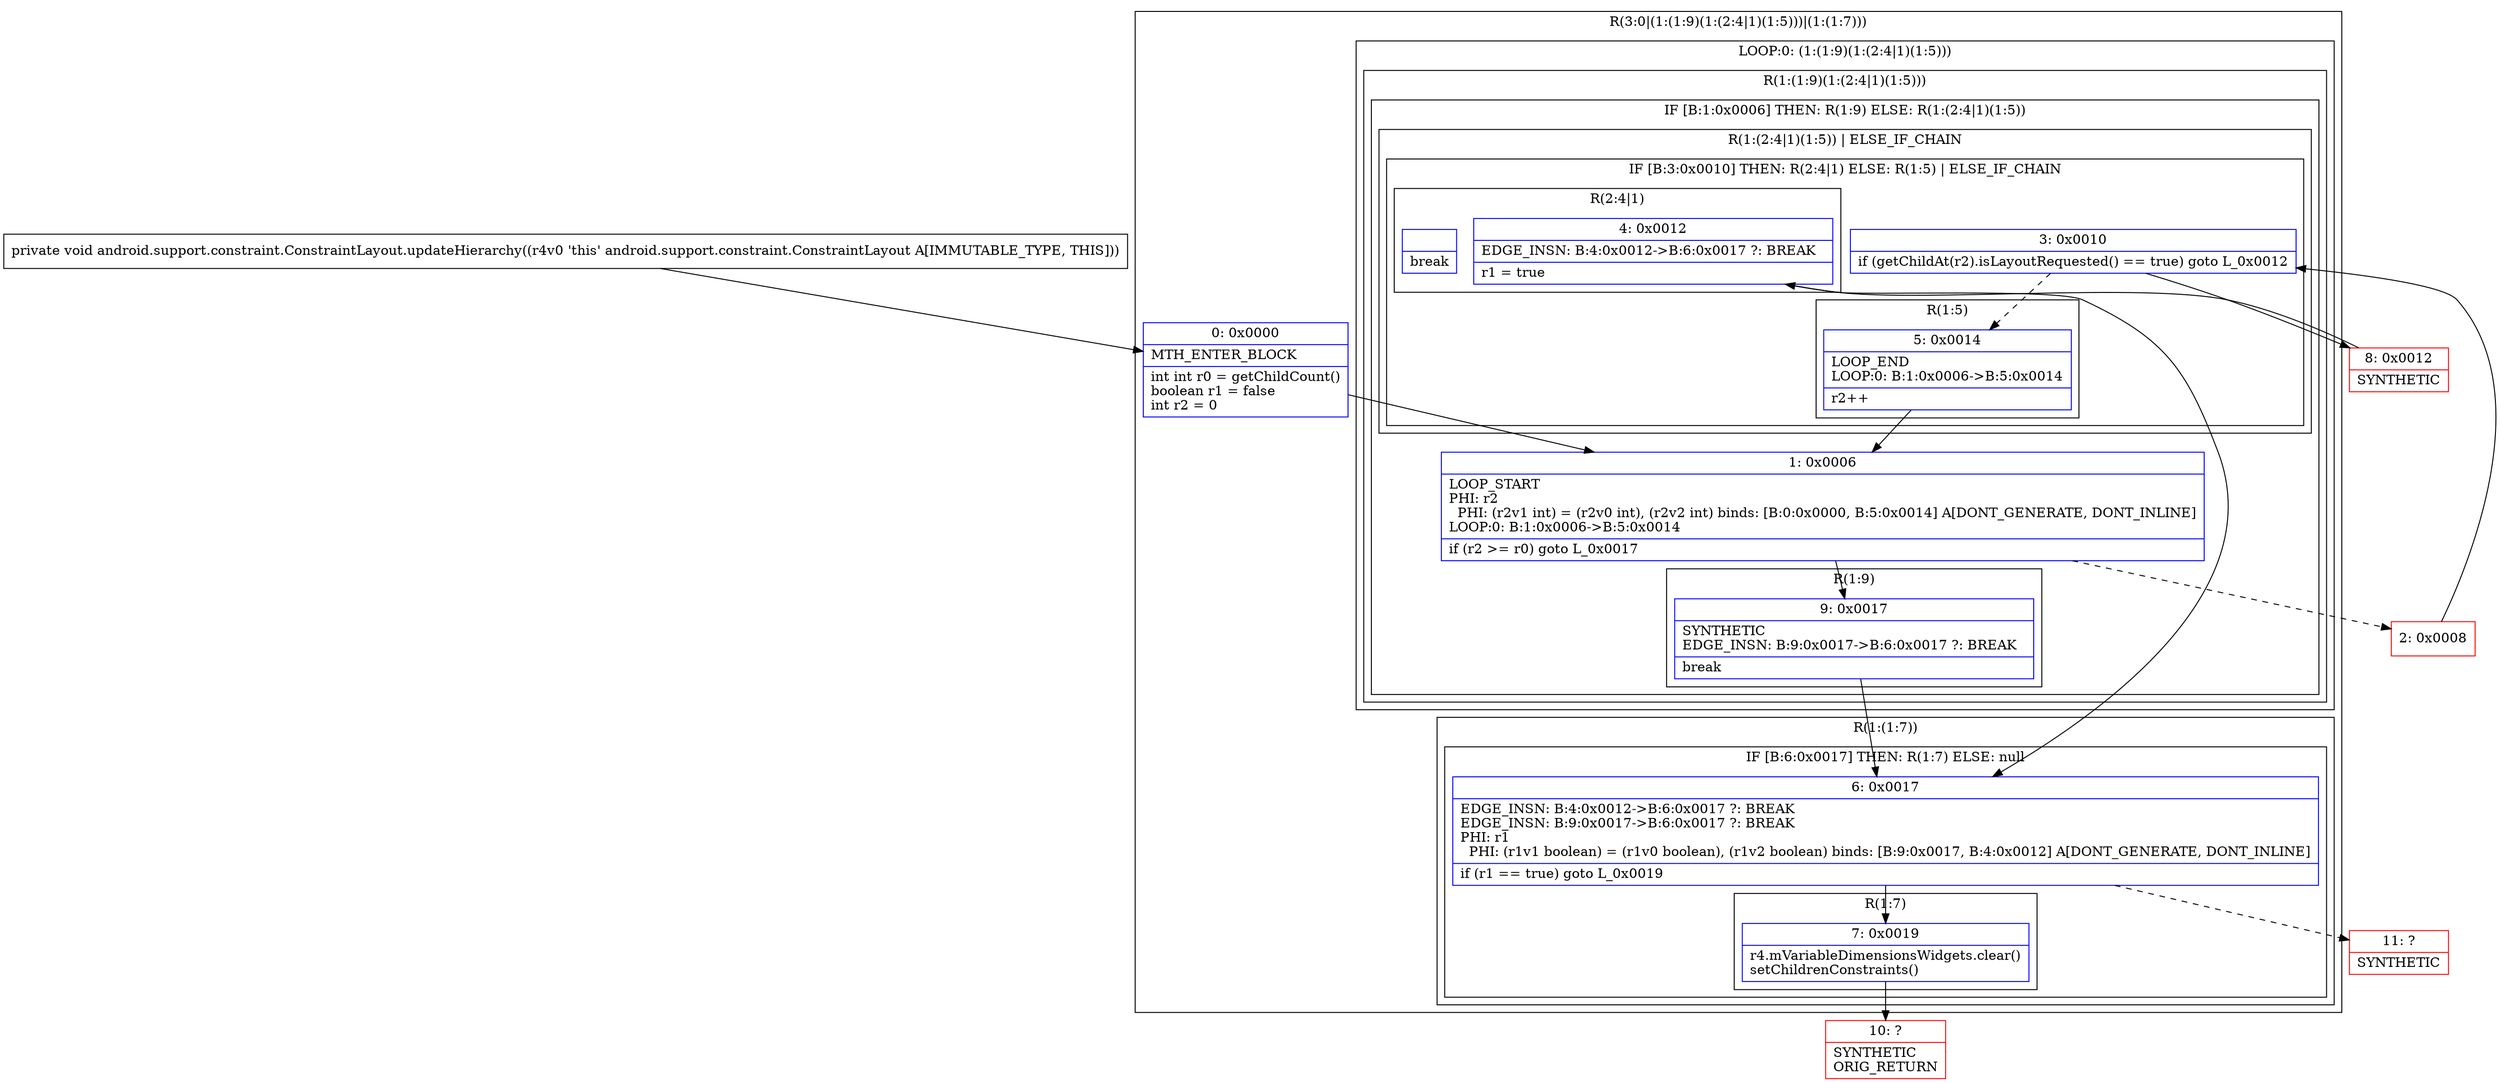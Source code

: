 digraph "CFG forandroid.support.constraint.ConstraintLayout.updateHierarchy()V" {
subgraph cluster_Region_391805893 {
label = "R(3:0|(1:(1:9)(1:(2:4|1)(1:5)))|(1:(1:7)))";
node [shape=record,color=blue];
Node_0 [shape=record,label="{0\:\ 0x0000|MTH_ENTER_BLOCK\l|int int r0 = getChildCount()\lboolean r1 = false\lint r2 = 0\l}"];
subgraph cluster_LoopRegion_290724634 {
label = "LOOP:0: (1:(1:9)(1:(2:4|1)(1:5)))";
node [shape=record,color=blue];
subgraph cluster_Region_498367833 {
label = "R(1:(1:9)(1:(2:4|1)(1:5)))";
node [shape=record,color=blue];
subgraph cluster_IfRegion_1426553464 {
label = "IF [B:1:0x0006] THEN: R(1:9) ELSE: R(1:(2:4|1)(1:5))";
node [shape=record,color=blue];
Node_1 [shape=record,label="{1\:\ 0x0006|LOOP_START\lPHI: r2 \l  PHI: (r2v1 int) = (r2v0 int), (r2v2 int) binds: [B:0:0x0000, B:5:0x0014] A[DONT_GENERATE, DONT_INLINE]\lLOOP:0: B:1:0x0006\-\>B:5:0x0014\l|if (r2 \>= r0) goto L_0x0017\l}"];
subgraph cluster_Region_1549599289 {
label = "R(1:9)";
node [shape=record,color=blue];
Node_9 [shape=record,label="{9\:\ 0x0017|SYNTHETIC\lEDGE_INSN: B:9:0x0017\-\>B:6:0x0017 ?: BREAK  \l|break\l}"];
}
subgraph cluster_Region_468098453 {
label = "R(1:(2:4|1)(1:5)) | ELSE_IF_CHAIN\l";
node [shape=record,color=blue];
subgraph cluster_IfRegion_1642273387 {
label = "IF [B:3:0x0010] THEN: R(2:4|1) ELSE: R(1:5) | ELSE_IF_CHAIN\l";
node [shape=record,color=blue];
Node_3 [shape=record,label="{3\:\ 0x0010|if (getChildAt(r2).isLayoutRequested() == true) goto L_0x0012\l}"];
subgraph cluster_Region_1441800864 {
label = "R(2:4|1)";
node [shape=record,color=blue];
Node_4 [shape=record,label="{4\:\ 0x0012|EDGE_INSN: B:4:0x0012\-\>B:6:0x0017 ?: BREAK  \l|r1 = true\l}"];
Node_InsnContainer_710658360 [shape=record,label="{|break\l}"];
}
subgraph cluster_Region_257516866 {
label = "R(1:5)";
node [shape=record,color=blue];
Node_5 [shape=record,label="{5\:\ 0x0014|LOOP_END\lLOOP:0: B:1:0x0006\-\>B:5:0x0014\l|r2++\l}"];
}
}
}
}
}
}
subgraph cluster_Region_347813791 {
label = "R(1:(1:7))";
node [shape=record,color=blue];
subgraph cluster_IfRegion_1268362151 {
label = "IF [B:6:0x0017] THEN: R(1:7) ELSE: null";
node [shape=record,color=blue];
Node_6 [shape=record,label="{6\:\ 0x0017|EDGE_INSN: B:4:0x0012\-\>B:6:0x0017 ?: BREAK  \lEDGE_INSN: B:9:0x0017\-\>B:6:0x0017 ?: BREAK  \lPHI: r1 \l  PHI: (r1v1 boolean) = (r1v0 boolean), (r1v2 boolean) binds: [B:9:0x0017, B:4:0x0012] A[DONT_GENERATE, DONT_INLINE]\l|if (r1 == true) goto L_0x0019\l}"];
subgraph cluster_Region_549696507 {
label = "R(1:7)";
node [shape=record,color=blue];
Node_7 [shape=record,label="{7\:\ 0x0019|r4.mVariableDimensionsWidgets.clear()\lsetChildrenConstraints()\l}"];
}
}
}
}
Node_2 [shape=record,color=red,label="{2\:\ 0x0008}"];
Node_8 [shape=record,color=red,label="{8\:\ 0x0012|SYNTHETIC\l}"];
Node_10 [shape=record,color=red,label="{10\:\ ?|SYNTHETIC\lORIG_RETURN\l}"];
Node_11 [shape=record,color=red,label="{11\:\ ?|SYNTHETIC\l}"];
MethodNode[shape=record,label="{private void android.support.constraint.ConstraintLayout.updateHierarchy((r4v0 'this' android.support.constraint.ConstraintLayout A[IMMUTABLE_TYPE, THIS])) }"];
MethodNode -> Node_0;
Node_0 -> Node_1;
Node_1 -> Node_2[style=dashed];
Node_1 -> Node_9;
Node_9 -> Node_6;
Node_3 -> Node_5[style=dashed];
Node_3 -> Node_8;
Node_4 -> Node_6;
Node_5 -> Node_1;
Node_6 -> Node_7;
Node_6 -> Node_11[style=dashed];
Node_7 -> Node_10;
Node_2 -> Node_3;
Node_8 -> Node_4;
}

